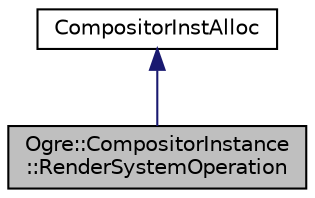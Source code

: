 digraph "Ogre::CompositorInstance::RenderSystemOperation"
{
  bgcolor="transparent";
  edge [fontname="Helvetica",fontsize="10",labelfontname="Helvetica",labelfontsize="10"];
  node [fontname="Helvetica",fontsize="10",shape=record];
  Node0 [label="Ogre::CompositorInstance\l::RenderSystemOperation",height=0.2,width=0.4,color="black", fillcolor="grey75", style="filled", fontcolor="black"];
  Node1 -> Node0 [dir="back",color="midnightblue",fontsize="10",style="solid",fontname="Helvetica"];
  Node1 [label="CompositorInstAlloc",height=0.2,width=0.4,color="black",URL="$class_ogre_1_1_allocated_object.html"];
}
